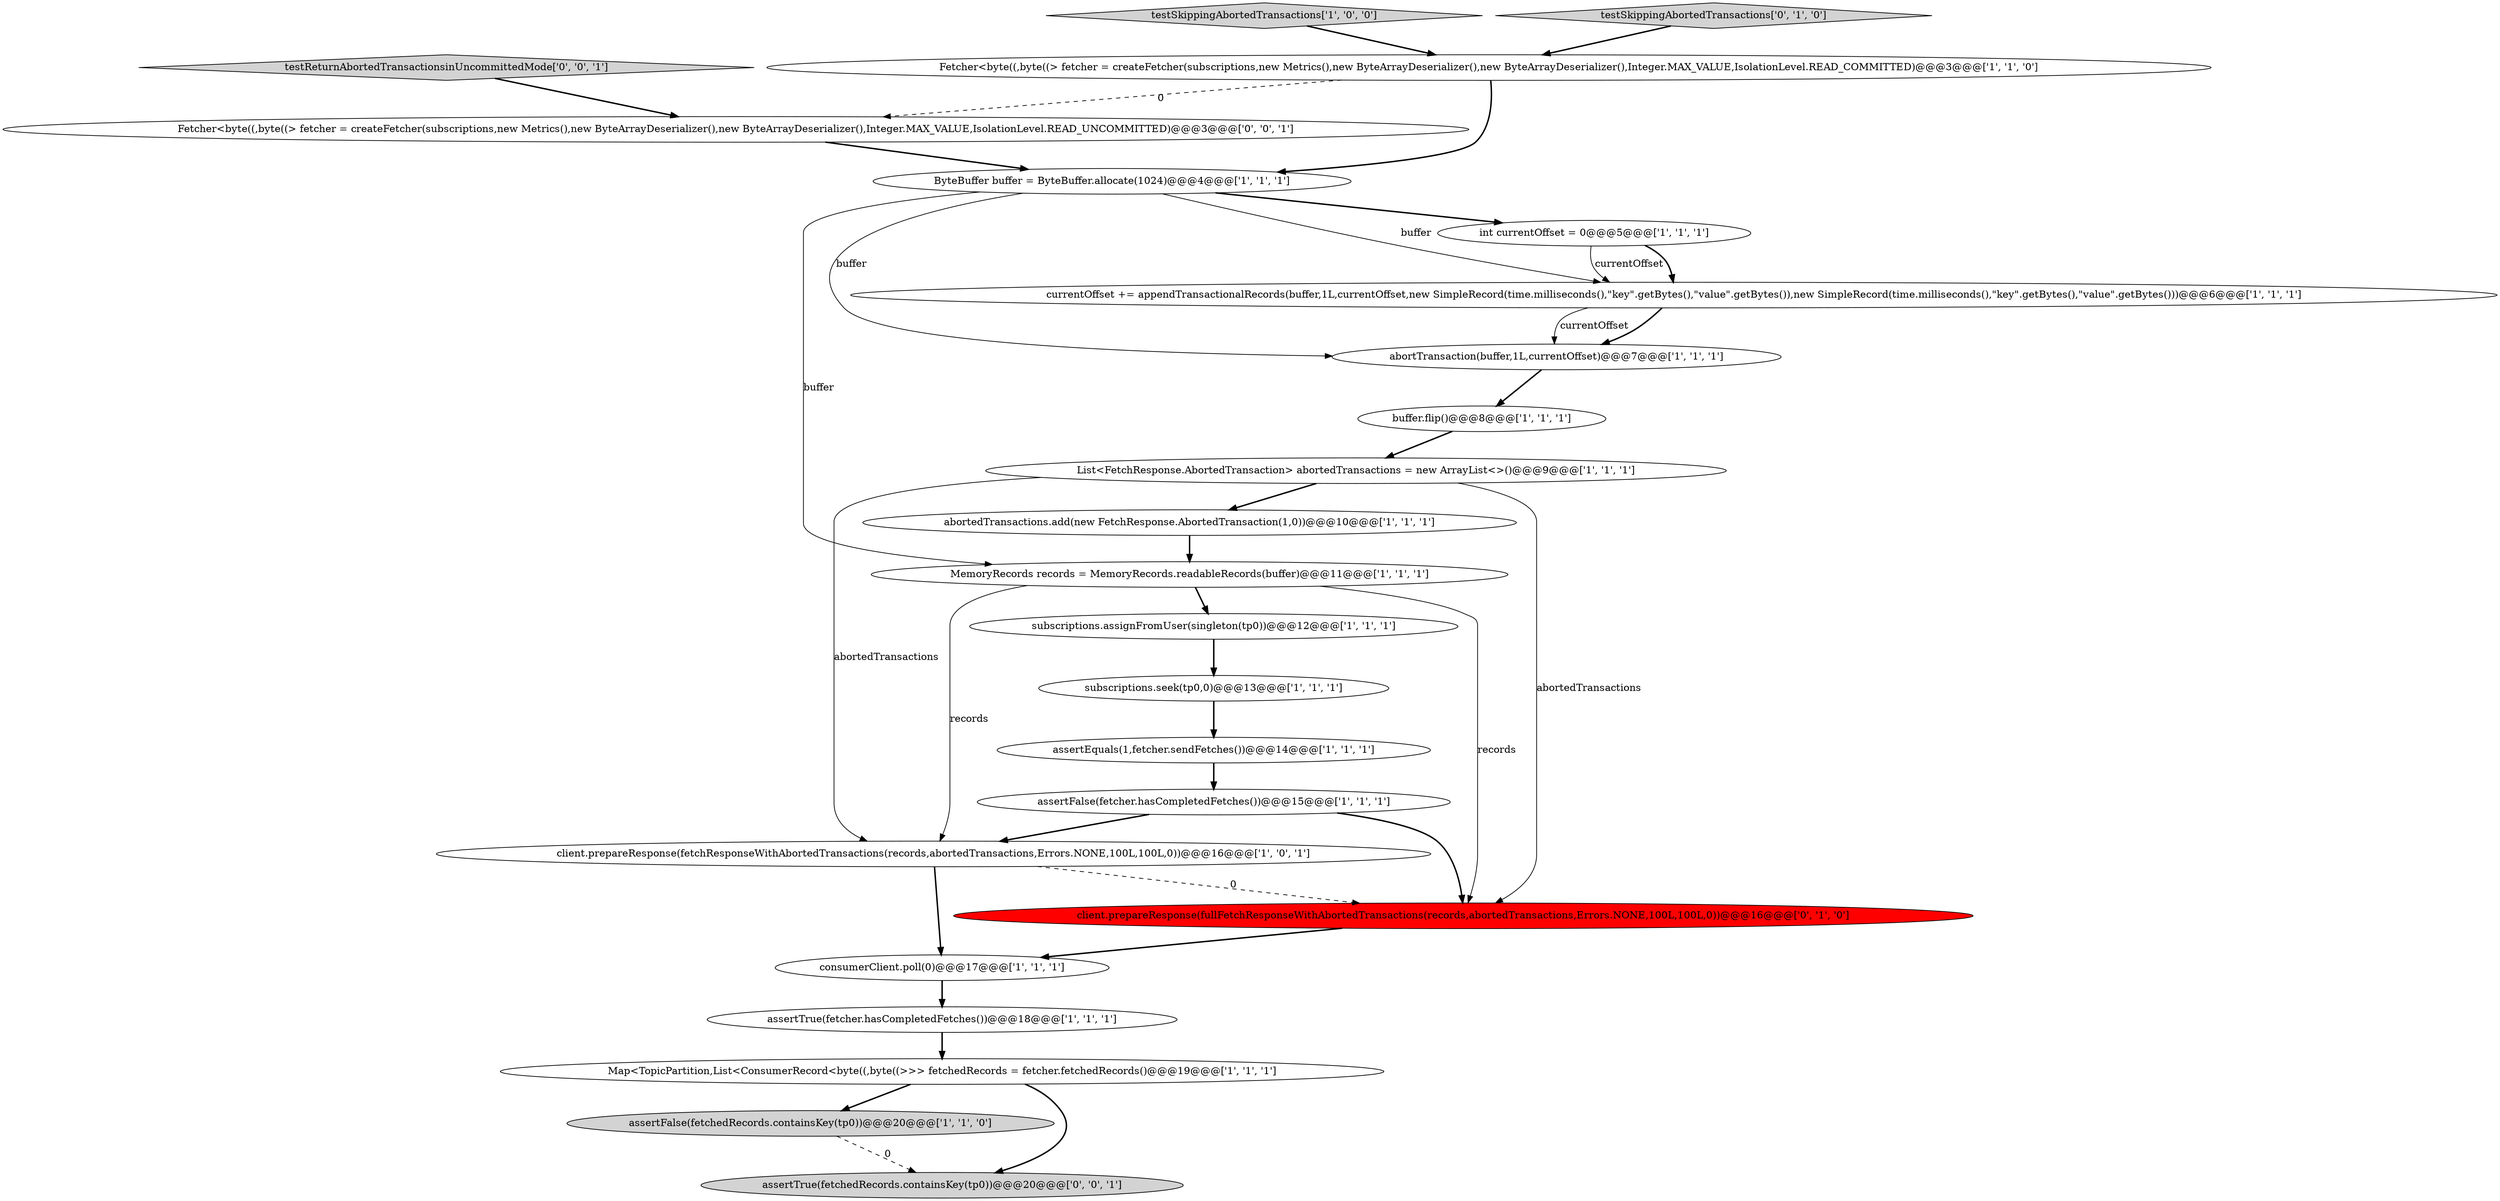 digraph {
16 [style = filled, label = "List<FetchResponse.AbortedTransaction> abortedTransactions = new ArrayList<>()@@@9@@@['1', '1', '1']", fillcolor = white, shape = ellipse image = "AAA0AAABBB1BBB"];
15 [style = filled, label = "testSkippingAbortedTransactions['1', '0', '0']", fillcolor = lightgray, shape = diamond image = "AAA0AAABBB1BBB"];
1 [style = filled, label = "abortTransaction(buffer,1L,currentOffset)@@@7@@@['1', '1', '1']", fillcolor = white, shape = ellipse image = "AAA0AAABBB1BBB"];
5 [style = filled, label = "buffer.flip()@@@8@@@['1', '1', '1']", fillcolor = white, shape = ellipse image = "AAA0AAABBB1BBB"];
11 [style = filled, label = "subscriptions.seek(tp0,0)@@@13@@@['1', '1', '1']", fillcolor = white, shape = ellipse image = "AAA0AAABBB1BBB"];
0 [style = filled, label = "consumerClient.poll(0)@@@17@@@['1', '1', '1']", fillcolor = white, shape = ellipse image = "AAA0AAABBB1BBB"];
19 [style = filled, label = "testSkippingAbortedTransactions['0', '1', '0']", fillcolor = lightgray, shape = diamond image = "AAA0AAABBB2BBB"];
7 [style = filled, label = "Fetcher<byte((,byte((> fetcher = createFetcher(subscriptions,new Metrics(),new ByteArrayDeserializer(),new ByteArrayDeserializer(),Integer.MAX_VALUE,IsolationLevel.READ_COMMITTED)@@@3@@@['1', '1', '0']", fillcolor = white, shape = ellipse image = "AAA0AAABBB1BBB"];
22 [style = filled, label = "testReturnAbortedTransactionsinUncommittedMode['0', '0', '1']", fillcolor = lightgray, shape = diamond image = "AAA0AAABBB3BBB"];
18 [style = filled, label = "subscriptions.assignFromUser(singleton(tp0))@@@12@@@['1', '1', '1']", fillcolor = white, shape = ellipse image = "AAA0AAABBB1BBB"];
13 [style = filled, label = "Map<TopicPartition,List<ConsumerRecord<byte((,byte((>>> fetchedRecords = fetcher.fetchedRecords()@@@19@@@['1', '1', '1']", fillcolor = white, shape = ellipse image = "AAA0AAABBB1BBB"];
2 [style = filled, label = "currentOffset += appendTransactionalRecords(buffer,1L,currentOffset,new SimpleRecord(time.milliseconds(),\"key\".getBytes(),\"value\".getBytes()),new SimpleRecord(time.milliseconds(),\"key\".getBytes(),\"value\".getBytes()))@@@6@@@['1', '1', '1']", fillcolor = white, shape = ellipse image = "AAA0AAABBB1BBB"];
14 [style = filled, label = "MemoryRecords records = MemoryRecords.readableRecords(buffer)@@@11@@@['1', '1', '1']", fillcolor = white, shape = ellipse image = "AAA0AAABBB1BBB"];
17 [style = filled, label = "assertFalse(fetchedRecords.containsKey(tp0))@@@20@@@['1', '1', '0']", fillcolor = lightgray, shape = ellipse image = "AAA0AAABBB1BBB"];
21 [style = filled, label = "Fetcher<byte((,byte((> fetcher = createFetcher(subscriptions,new Metrics(),new ByteArrayDeserializer(),new ByteArrayDeserializer(),Integer.MAX_VALUE,IsolationLevel.READ_UNCOMMITTED)@@@3@@@['0', '0', '1']", fillcolor = white, shape = ellipse image = "AAA0AAABBB3BBB"];
9 [style = filled, label = "ByteBuffer buffer = ByteBuffer.allocate(1024)@@@4@@@['1', '1', '1']", fillcolor = white, shape = ellipse image = "AAA0AAABBB1BBB"];
4 [style = filled, label = "client.prepareResponse(fetchResponseWithAbortedTransactions(records,abortedTransactions,Errors.NONE,100L,100L,0))@@@16@@@['1', '0', '1']", fillcolor = white, shape = ellipse image = "AAA0AAABBB1BBB"];
10 [style = filled, label = "int currentOffset = 0@@@5@@@['1', '1', '1']", fillcolor = white, shape = ellipse image = "AAA0AAABBB1BBB"];
20 [style = filled, label = "client.prepareResponse(fullFetchResponseWithAbortedTransactions(records,abortedTransactions,Errors.NONE,100L,100L,0))@@@16@@@['0', '1', '0']", fillcolor = red, shape = ellipse image = "AAA1AAABBB2BBB"];
12 [style = filled, label = "assertFalse(fetcher.hasCompletedFetches())@@@15@@@['1', '1', '1']", fillcolor = white, shape = ellipse image = "AAA0AAABBB1BBB"];
6 [style = filled, label = "assertTrue(fetcher.hasCompletedFetches())@@@18@@@['1', '1', '1']", fillcolor = white, shape = ellipse image = "AAA0AAABBB1BBB"];
3 [style = filled, label = "abortedTransactions.add(new FetchResponse.AbortedTransaction(1,0))@@@10@@@['1', '1', '1']", fillcolor = white, shape = ellipse image = "AAA0AAABBB1BBB"];
23 [style = filled, label = "assertTrue(fetchedRecords.containsKey(tp0))@@@20@@@['0', '0', '1']", fillcolor = lightgray, shape = ellipse image = "AAA0AAABBB3BBB"];
8 [style = filled, label = "assertEquals(1,fetcher.sendFetches())@@@14@@@['1', '1', '1']", fillcolor = white, shape = ellipse image = "AAA0AAABBB1BBB"];
1->5 [style = bold, label=""];
16->3 [style = bold, label=""];
7->21 [style = dashed, label="0"];
15->7 [style = bold, label=""];
0->6 [style = bold, label=""];
2->1 [style = bold, label=""];
18->11 [style = bold, label=""];
3->14 [style = bold, label=""];
20->0 [style = bold, label=""];
22->21 [style = bold, label=""];
12->20 [style = bold, label=""];
14->20 [style = solid, label="records"];
16->20 [style = solid, label="abortedTransactions"];
9->10 [style = bold, label=""];
4->0 [style = bold, label=""];
5->16 [style = bold, label=""];
7->9 [style = bold, label=""];
2->1 [style = solid, label="currentOffset"];
13->17 [style = bold, label=""];
14->4 [style = solid, label="records"];
21->9 [style = bold, label=""];
10->2 [style = solid, label="currentOffset"];
12->4 [style = bold, label=""];
9->2 [style = solid, label="buffer"];
4->20 [style = dashed, label="0"];
9->14 [style = solid, label="buffer"];
6->13 [style = bold, label=""];
13->23 [style = bold, label=""];
11->8 [style = bold, label=""];
14->18 [style = bold, label=""];
10->2 [style = bold, label=""];
16->4 [style = solid, label="abortedTransactions"];
17->23 [style = dashed, label="0"];
19->7 [style = bold, label=""];
8->12 [style = bold, label=""];
9->1 [style = solid, label="buffer"];
}
